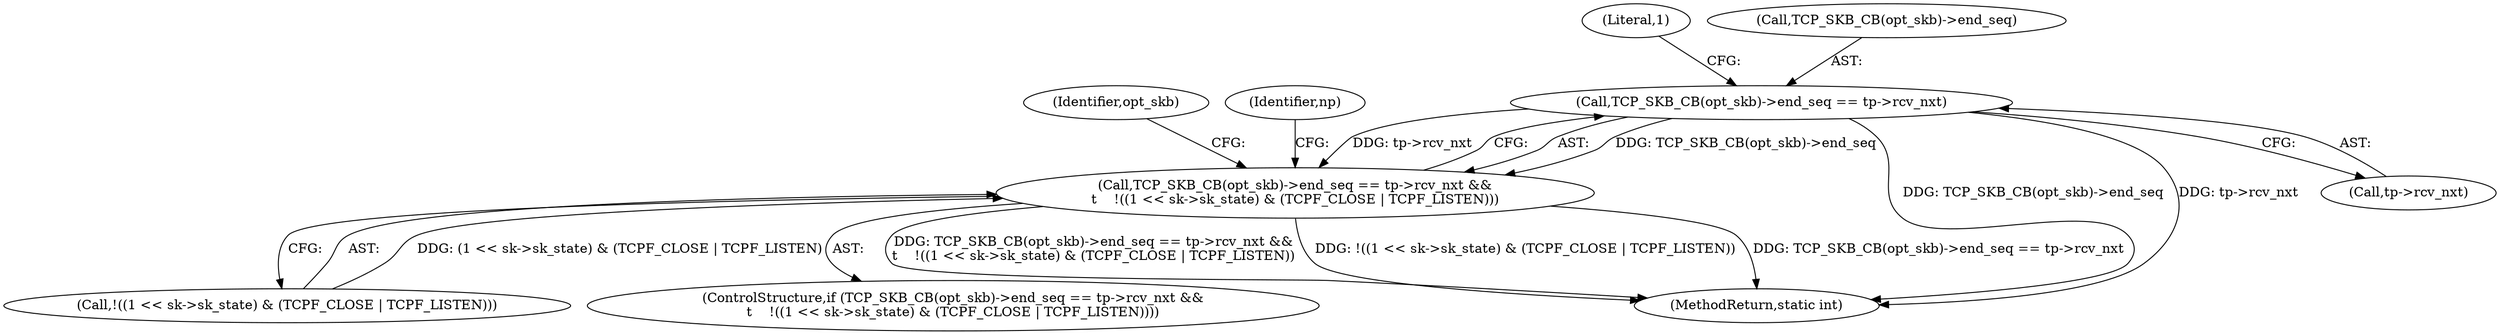 digraph "0_linux_ac6e780070e30e4c35bd395acfe9191e6268bdd3_0@pointer" {
"1000296" [label="(Call,TCP_SKB_CB(opt_skb)->end_seq == tp->rcv_nxt)"];
"1000295" [label="(Call,TCP_SKB_CB(opt_skb)->end_seq == tp->rcv_nxt &&\n\t    !((1 << sk->sk_state) & (TCPF_CLOSE | TCPF_LISTEN)))"];
"1000436" [label="(MethodReturn,static int)"];
"1000433" [label="(Identifier,opt_skb)"];
"1000307" [label="(Literal,1)"];
"1000297" [label="(Call,TCP_SKB_CB(opt_skb)->end_seq)"];
"1000304" [label="(Call,!((1 << sk->sk_state) & (TCPF_CLOSE | TCPF_LISTEN)))"];
"1000296" [label="(Call,TCP_SKB_CB(opt_skb)->end_seq == tp->rcv_nxt)"];
"1000320" [label="(Identifier,np)"];
"1000295" [label="(Call,TCP_SKB_CB(opt_skb)->end_seq == tp->rcv_nxt &&\n\t    !((1 << sk->sk_state) & (TCPF_CLOSE | TCPF_LISTEN)))"];
"1000301" [label="(Call,tp->rcv_nxt)"];
"1000294" [label="(ControlStructure,if (TCP_SKB_CB(opt_skb)->end_seq == tp->rcv_nxt &&\n\t    !((1 << sk->sk_state) & (TCPF_CLOSE | TCPF_LISTEN))))"];
"1000296" -> "1000295"  [label="AST: "];
"1000296" -> "1000301"  [label="CFG: "];
"1000297" -> "1000296"  [label="AST: "];
"1000301" -> "1000296"  [label="AST: "];
"1000307" -> "1000296"  [label="CFG: "];
"1000295" -> "1000296"  [label="CFG: "];
"1000296" -> "1000436"  [label="DDG: TCP_SKB_CB(opt_skb)->end_seq"];
"1000296" -> "1000436"  [label="DDG: tp->rcv_nxt"];
"1000296" -> "1000295"  [label="DDG: TCP_SKB_CB(opt_skb)->end_seq"];
"1000296" -> "1000295"  [label="DDG: tp->rcv_nxt"];
"1000295" -> "1000294"  [label="AST: "];
"1000295" -> "1000304"  [label="CFG: "];
"1000304" -> "1000295"  [label="AST: "];
"1000320" -> "1000295"  [label="CFG: "];
"1000433" -> "1000295"  [label="CFG: "];
"1000295" -> "1000436"  [label="DDG: !((1 << sk->sk_state) & (TCPF_CLOSE | TCPF_LISTEN))"];
"1000295" -> "1000436"  [label="DDG: TCP_SKB_CB(opt_skb)->end_seq == tp->rcv_nxt"];
"1000295" -> "1000436"  [label="DDG: TCP_SKB_CB(opt_skb)->end_seq == tp->rcv_nxt &&\n\t    !((1 << sk->sk_state) & (TCPF_CLOSE | TCPF_LISTEN))"];
"1000304" -> "1000295"  [label="DDG: (1 << sk->sk_state) & (TCPF_CLOSE | TCPF_LISTEN)"];
}
